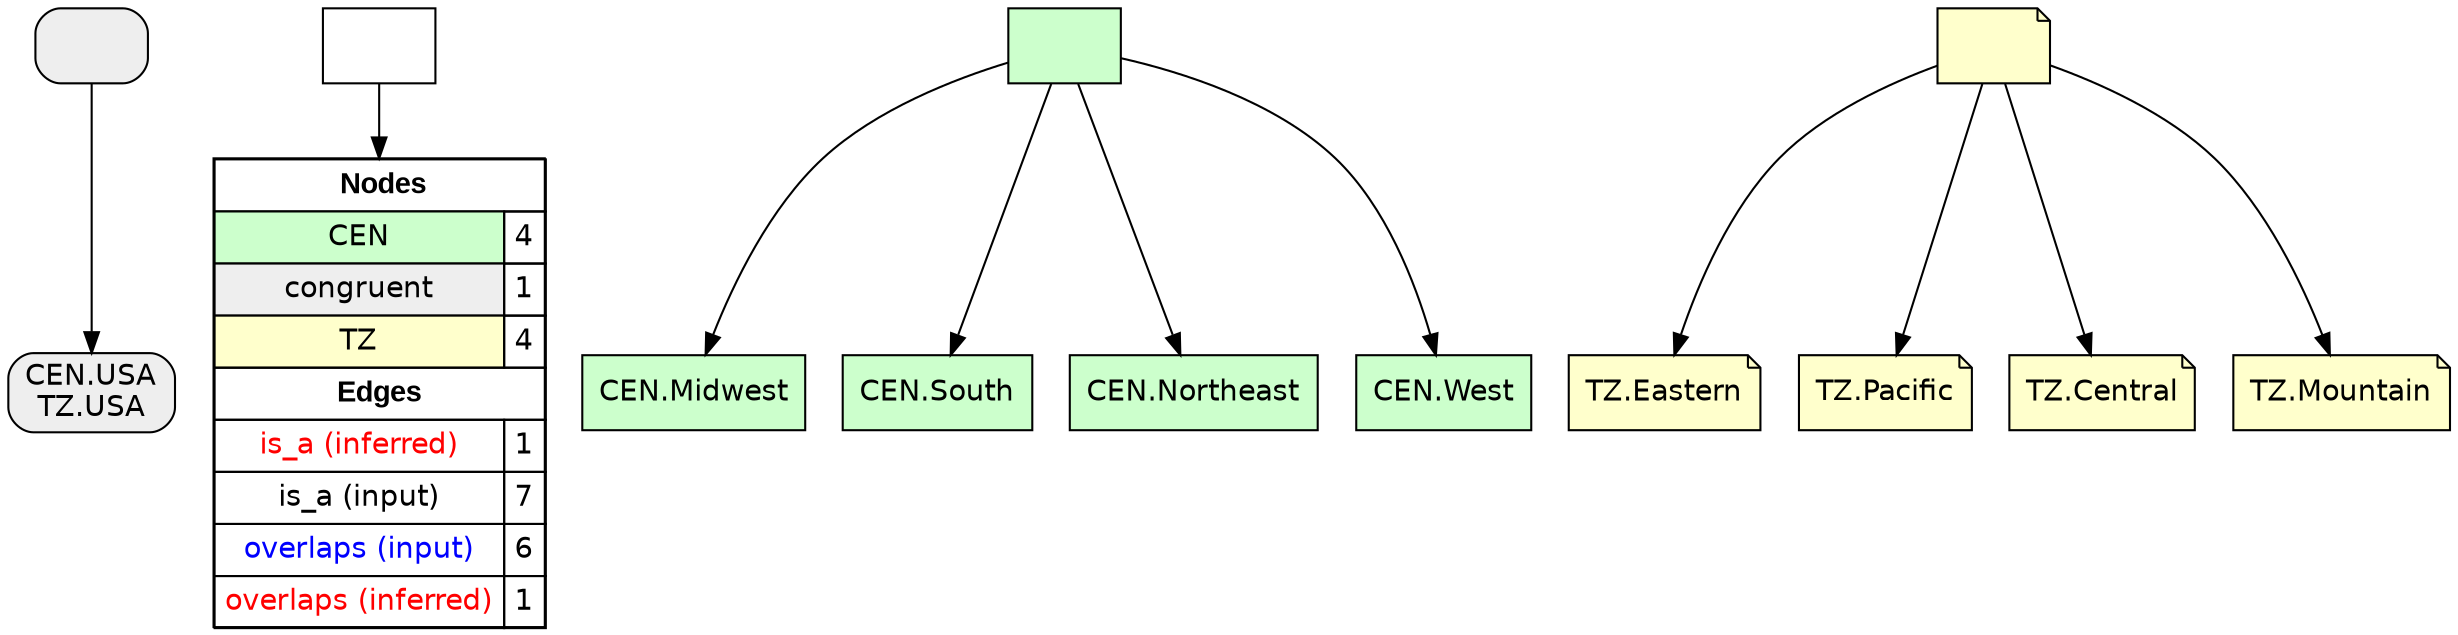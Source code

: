 
digraph{
rankdir=TB
n0 [fontname="helvetica", fillcolor="#EEEEEE", shape=box, style="filled,rounded", label=""];
n1 [fontname="helvetica", fillcolor="#EEEEEE", shape=box, style="filled,rounded", label="CEN.USA\nTZ.USA"];
n0 -> n1;
n2 [fontname="helvetica", shape=box, fillcolor=white, style=filled, margin=0, label=""];
n3 [fontname="helvetica", shape=box, fillcolor=white, style=filled, margin=0, label=< 
 <TABLE BORDER="0" CELLBORDER="1" CELLSPACING="0" CELLPADDING="4"> 
<TR> <TD COLSPAN="2"><font face="Arial Black"> Nodes</font></TD> </TR> 
<TR> 
 <TD bgcolor="#CCFFCC" fontname="helvetica">CEN</TD> 
 <TD>4</TD> 
 </TR> 
<TR> 
 <TD bgcolor="#EEEEEE" fontname="helvetica">congruent</TD> 
 <TD>1</TD> 
 </TR> 
<TR> 
 <TD bgcolor="#FFFFCC" fontname="helvetica">TZ</TD> 
 <TD>4</TD> 
 </TR> 
<TR> <TD COLSPAN="2"><font face = "Arial Black"> Edges </font></TD> </TR> 
<TR> 
 <TD><font color ="#FF0000">is_a (inferred)</font></TD><TD>1</TD>
</TR>
<TR> 
 <TD><font color ="#000000">is_a (input)</font></TD><TD>7</TD>
</TR>
<TR> 
 <TD><font color ="#0000FF">overlaps (input)</font></TD><TD>6</TD>
</TR>
<TR> 
 <TD><font color ="#FF0000">overlaps (inferred)</font></TD><TD>1</TD>
</TR>
</TABLE> 
 >];
n2 -> n3;
n4 [fontname="helvetica", shape=box, style=filled, fillcolor="#CCFFCC", label=""];
n5 [fontname="helvetica", shape=box, style=filled, fillcolor="#CCFFCC", label="CEN.Midwest"];
n4 -> n5;
n6 [fontname="helvetica", shape=box, style=filled, fillcolor="#CCFFCC", label="CEN.South"];
n4 -> n6;
n7 [fontname="helvetica", shape=box, style=filled, fillcolor="#CCFFCC", label="CEN.Northeast"];
n4 -> n7;
n8 [fontname="helvetica", shape=box, style=filled, fillcolor="#CCFFCC", label="CEN.West"];
n4 -> n8;
n9 [fontname="helvetica", fillcolor="#FFFFCC", style=filled, shape=note, label=""];
n10 [fontname="helvetica", fillcolor="#FFFFCC", style=filled, shape=note, label="TZ.Eastern"];
n9 -> n10;
n11 [fontname="helvetica", fillcolor="#FFFFCC", style=filled, shape=note, label="TZ.Pacific"];
n9 -> n11;
n12 [fontname="helvetica", fillcolor="#FFFFCC", style=filled, shape=note, label="TZ.Central"];
n9 -> n12;
n13 [fontname="helvetica", fillcolor="#FFFFCC", style=filled, shape=note, label="TZ.Mountain"];
n9 -> n13;

}
        